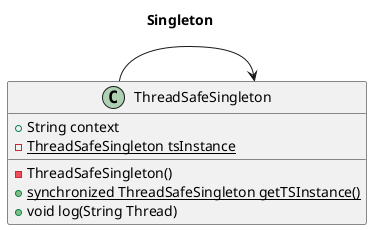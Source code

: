 @startuml

Title Singleton
left to right direction

class ThreadSafeSingleton{
+String context
-{static}ThreadSafeSingleton tsInstance
-ThreadSafeSingleton()
+{static}synchronized ThreadSafeSingleton getTSInstance()
+void log(String Thread)
}

ThreadSafeSingleton --> ThreadSafeSingleton


@enduml
